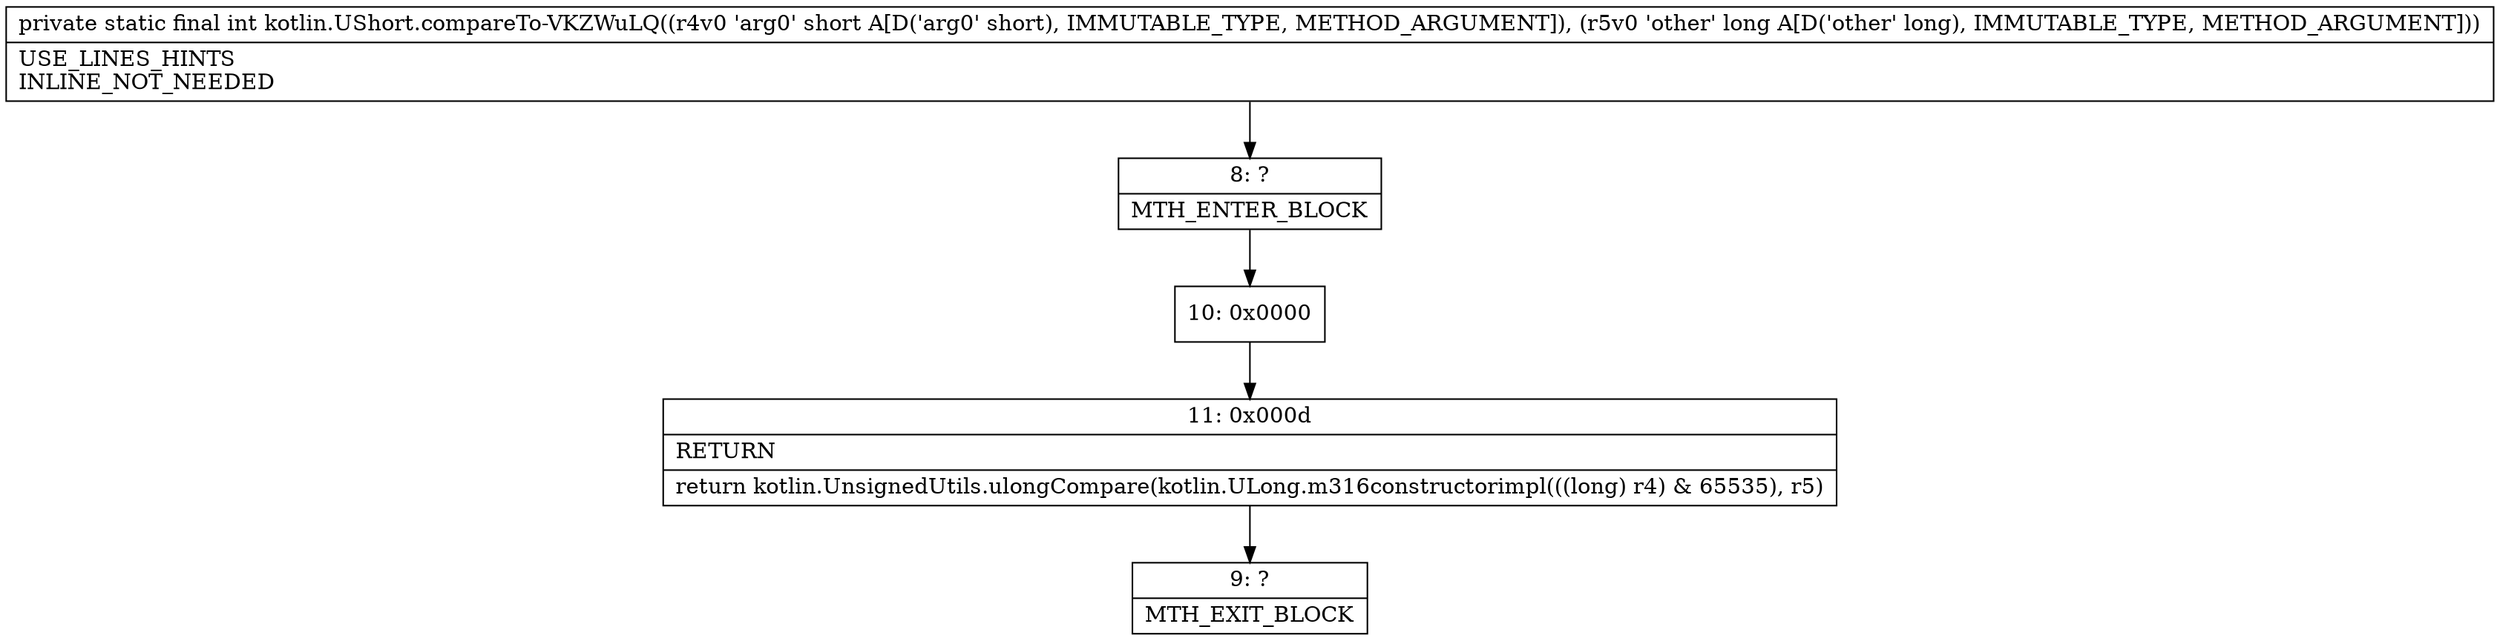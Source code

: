digraph "CFG forkotlin.UShort.compareTo\-VKZWuLQ(SJ)I" {
Node_8 [shape=record,label="{8\:\ ?|MTH_ENTER_BLOCK\l}"];
Node_10 [shape=record,label="{10\:\ 0x0000}"];
Node_11 [shape=record,label="{11\:\ 0x000d|RETURN\l|return kotlin.UnsignedUtils.ulongCompare(kotlin.ULong.m316constructorimpl(((long) r4) & 65535), r5)\l}"];
Node_9 [shape=record,label="{9\:\ ?|MTH_EXIT_BLOCK\l}"];
MethodNode[shape=record,label="{private static final int kotlin.UShort.compareTo\-VKZWuLQ((r4v0 'arg0' short A[D('arg0' short), IMMUTABLE_TYPE, METHOD_ARGUMENT]), (r5v0 'other' long A[D('other' long), IMMUTABLE_TYPE, METHOD_ARGUMENT]))  | USE_LINES_HINTS\lINLINE_NOT_NEEDED\l}"];
MethodNode -> Node_8;Node_8 -> Node_10;
Node_10 -> Node_11;
Node_11 -> Node_9;
}

